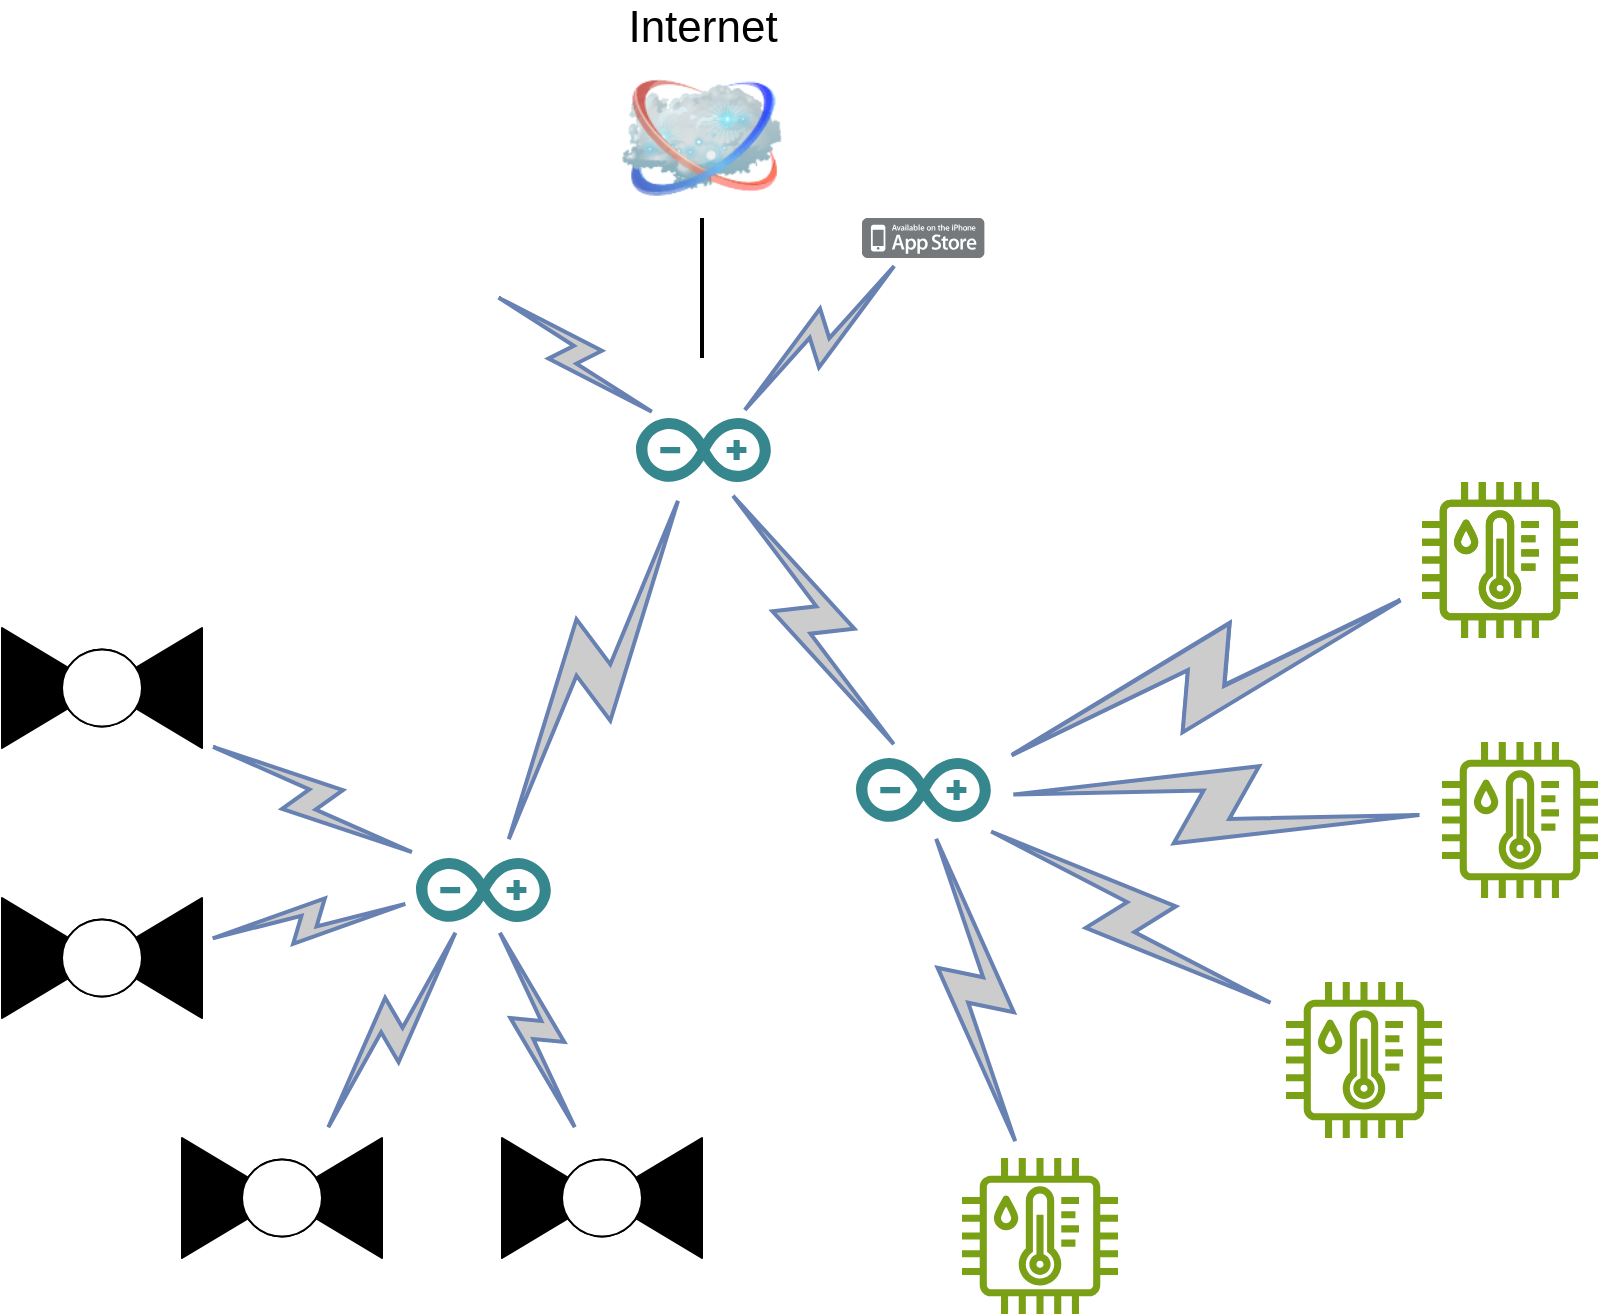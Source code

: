<mxfile version="24.6.4" type="github">
  <diagram name="Page-1" id="55a83fd1-7818-8e21-69c5-c3457e3827bb">
    <mxGraphModel dx="2074" dy="1132" grid="1" gridSize="10" guides="1" tooltips="1" connect="1" arrows="1" fold="1" page="1" pageScale="1" pageWidth="1100" pageHeight="850" background="none" math="0" shadow="0">
      <root>
        <mxCell id="0" />
        <mxCell id="1" parent="0" />
        <mxCell id="69ecfefc5c41e42c-2" value="Internet" style="image;html=1;labelBackgroundColor=#ffffff;image=img/lib/clip_art/networking/Cloud_128x128.png;rounded=1;shadow=0;comic=0;strokeWidth=2;fontSize=22;labelPosition=center;verticalLabelPosition=top;align=center;verticalAlign=bottom;" parent="1" vertex="1">
          <mxGeometry x="470" y="140" width="80" height="80" as="geometry" />
        </mxCell>
        <mxCell id="69ecfefc5c41e42c-19" style="edgeStyle=none;rounded=0;html=1;labelBackgroundColor=none;endArrow=none;strokeWidth=2;fontFamily=Verdana;fontSize=22" parent="1" target="69ecfefc5c41e42c-2" edge="1">
          <mxGeometry relative="1" as="geometry">
            <mxPoint x="510" y="290" as="sourcePoint" />
          </mxGeometry>
        </mxCell>
        <mxCell id="69ecfefc5c41e42c-13" value="" style="html=1;fillColor=#CCCCCC;strokeColor=#6881B3;gradientColor=none;gradientDirection=north;strokeWidth=2;shape=mxgraph.networks.comm_link_edge;html=1;labelBackgroundColor=none;endArrow=none;fontFamily=Verdana;fontSize=22;fontColor=#000000;" parent="1" source="Iyt7lewTMl7ZF7CY6FgI-2" target="Iyt7lewTMl7ZF7CY6FgI-1" edge="1">
          <mxGeometry width="100" height="100" relative="1" as="geometry">
            <mxPoint x="274.49" y="740" as="sourcePoint" />
            <mxPoint x="375.51" y="575" as="targetPoint" />
          </mxGeometry>
        </mxCell>
        <mxCell id="69ecfefc5c41e42c-14" value="" style="html=1;fillColor=#CCCCCC;strokeColor=#6881B3;gradientColor=none;gradientDirection=north;strokeWidth=2;shape=mxgraph.networks.comm_link_edge;html=1;labelBackgroundColor=none;endArrow=none;fontFamily=Verdana;fontSize=22;fontColor=#000000;" parent="1" source="Iyt7lewTMl7ZF7CY6FgI-3" target="Iyt7lewTMl7ZF7CY6FgI-1" edge="1">
          <mxGeometry width="100" height="100" relative="1" as="geometry">
            <mxPoint x="424.894" y="730" as="sourcePoint" />
            <mxPoint x="405.106" y="575" as="targetPoint" />
          </mxGeometry>
        </mxCell>
        <mxCell id="69ecfefc5c41e42c-15" value="" style="html=1;fillColor=#CCCCCC;strokeColor=#6881B3;gradientColor=none;gradientDirection=north;strokeWidth=2;shape=mxgraph.networks.comm_link_edge;html=1;labelBackgroundColor=none;endArrow=none;fontFamily=Verdana;fontSize=22;fontColor=#000000;" parent="1" source="Iyt7lewTMl7ZF7CY6FgI-4" target="Iyt7lewTMl7ZF7CY6FgI-1" edge="1">
          <mxGeometry width="100" height="100" relative="1" as="geometry">
            <mxPoint x="620" y="708.462" as="sourcePoint" />
            <mxPoint x="440" y="566.538" as="targetPoint" />
          </mxGeometry>
        </mxCell>
        <mxCell id="69ecfefc5c41e42c-16" value="" style="html=1;fillColor=#CCCCCC;strokeColor=#6881B3;gradientColor=none;gradientDirection=north;strokeWidth=2;shape=mxgraph.networks.comm_link_edge;html=1;labelBackgroundColor=none;endArrow=none;fontFamily=Verdana;fontSize=22;fontColor=#000000;" parent="1" source="Iyt7lewTMl7ZF7CY6FgI-5" target="Iyt7lewTMl7ZF7CY6FgI-1" edge="1">
          <mxGeometry width="100" height="100" relative="1" as="geometry">
            <mxPoint x="690" y="609.697" as="sourcePoint" />
            <mxPoint x="440" y="545.303" as="targetPoint" />
          </mxGeometry>
        </mxCell>
        <mxCell id="Iyt7lewTMl7ZF7CY6FgI-1" value="" style="dashed=0;outlineConnect=0;html=1;align=center;labelPosition=center;verticalLabelPosition=bottom;verticalAlign=top;shape=mxgraph.weblogos.arduino;fillColor=#36868D;strokeColor=none" vertex="1" parent="1">
          <mxGeometry x="367" y="540" width="67.4" height="32" as="geometry" />
        </mxCell>
        <mxCell id="Iyt7lewTMl7ZF7CY6FgI-2" value="" style="verticalLabelPosition=bottom;align=center;html=1;verticalAlign=top;pointerEvents=1;dashed=0;shape=mxgraph.pid2valves.valve;valveType=ball;defState=closed" vertex="1" parent="1">
          <mxGeometry x="160" y="425" width="100" height="60" as="geometry" />
        </mxCell>
        <mxCell id="Iyt7lewTMl7ZF7CY6FgI-3" value="" style="verticalLabelPosition=bottom;align=center;html=1;verticalAlign=top;pointerEvents=1;dashed=0;shape=mxgraph.pid2valves.valve;valveType=ball;defState=closed" vertex="1" parent="1">
          <mxGeometry x="160" y="560" width="100" height="60" as="geometry" />
        </mxCell>
        <mxCell id="Iyt7lewTMl7ZF7CY6FgI-4" value="" style="verticalLabelPosition=bottom;align=center;html=1;verticalAlign=top;pointerEvents=1;dashed=0;shape=mxgraph.pid2valves.valve;valveType=ball;defState=closed" vertex="1" parent="1">
          <mxGeometry x="250" y="680" width="100" height="60" as="geometry" />
        </mxCell>
        <mxCell id="Iyt7lewTMl7ZF7CY6FgI-5" value="" style="verticalLabelPosition=bottom;align=center;html=1;verticalAlign=top;pointerEvents=1;dashed=0;shape=mxgraph.pid2valves.valve;valveType=ball;defState=closed" vertex="1" parent="1">
          <mxGeometry x="410" y="680" width="100" height="60" as="geometry" />
        </mxCell>
        <mxCell id="Iyt7lewTMl7ZF7CY6FgI-6" value="" style="dashed=0;outlineConnect=0;html=1;align=center;labelPosition=center;verticalLabelPosition=bottom;verticalAlign=top;shape=mxgraph.weblogos.arduino;fillColor=#36868D;strokeColor=none" vertex="1" parent="1">
          <mxGeometry x="477" y="320" width="67.4" height="32" as="geometry" />
        </mxCell>
        <mxCell id="Iyt7lewTMl7ZF7CY6FgI-7" value="" style="dashed=0;outlineConnect=0;html=1;align=center;labelPosition=center;verticalLabelPosition=bottom;verticalAlign=top;shape=mxgraph.weblogos.app_store_iphone;fillColor=#75797C;strokeColor=none" vertex="1" parent="1">
          <mxGeometry x="590" y="220" width="61.2" height="20" as="geometry" />
        </mxCell>
        <mxCell id="Iyt7lewTMl7ZF7CY6FgI-8" value="" style="html=1;fillColor=#CCCCCC;strokeColor=#6881B3;gradientColor=none;gradientDirection=north;strokeWidth=2;shape=mxgraph.networks.comm_link_edge;html=1;labelBackgroundColor=none;endArrow=none;fontFamily=Verdana;fontSize=22;fontColor=#000000;" edge="1" parent="1" source="Iyt7lewTMl7ZF7CY6FgI-7" target="Iyt7lewTMl7ZF7CY6FgI-6">
          <mxGeometry width="100" height="100" relative="1" as="geometry">
            <mxPoint x="680" y="320" as="sourcePoint" />
            <mxPoint x="430" y="255.606" as="targetPoint" />
          </mxGeometry>
        </mxCell>
        <mxCell id="Iyt7lewTMl7ZF7CY6FgI-9" value="" style="shape=image;html=1;verticalAlign=top;verticalLabelPosition=bottom;labelBackgroundColor=#ffffff;imageAspect=0;aspect=fixed;image=https://cdn2.iconfinder.com/data/icons/weather-color-2/500/weather-32-128.png" vertex="1" parent="1">
          <mxGeometry x="300" y="166" width="104" height="104" as="geometry" />
        </mxCell>
        <mxCell id="Iyt7lewTMl7ZF7CY6FgI-10" value="" style="html=1;fillColor=#CCCCCC;strokeColor=#6881B3;gradientColor=none;gradientDirection=north;strokeWidth=2;shape=mxgraph.networks.comm_link_edge;html=1;labelBackgroundColor=none;endArrow=none;fontFamily=Verdana;fontSize=22;fontColor=#000000;" edge="1" parent="1" source="Iyt7lewTMl7ZF7CY6FgI-9" target="Iyt7lewTMl7ZF7CY6FgI-6">
          <mxGeometry width="100" height="100" relative="1" as="geometry">
            <mxPoint x="350" y="330" as="sourcePoint" />
            <mxPoint x="267" y="410" as="targetPoint" />
          </mxGeometry>
        </mxCell>
        <mxCell id="Iyt7lewTMl7ZF7CY6FgI-11" value="" style="dashed=0;outlineConnect=0;html=1;align=center;labelPosition=center;verticalLabelPosition=bottom;verticalAlign=top;shape=mxgraph.weblogos.arduino;fillColor=#36868D;strokeColor=none" vertex="1" parent="1">
          <mxGeometry x="587" y="490" width="67.4" height="32" as="geometry" />
        </mxCell>
        <mxCell id="Iyt7lewTMl7ZF7CY6FgI-12" value="" style="html=1;fillColor=#CCCCCC;strokeColor=#6881B3;gradientColor=none;gradientDirection=north;strokeWidth=2;shape=mxgraph.networks.comm_link_edge;html=1;labelBackgroundColor=none;endArrow=none;fontFamily=Verdana;fontSize=22;fontColor=#000000;" edge="1" parent="1" source="Iyt7lewTMl7ZF7CY6FgI-20" target="Iyt7lewTMl7ZF7CY6FgI-11">
          <mxGeometry width="100" height="100" relative="1" as="geometry">
            <mxPoint x="810" y="640" as="sourcePoint" />
            <mxPoint x="624" y="390" as="targetPoint" />
          </mxGeometry>
        </mxCell>
        <mxCell id="Iyt7lewTMl7ZF7CY6FgI-14" value="" style="html=1;fillColor=#CCCCCC;strokeColor=#6881B3;gradientColor=none;gradientDirection=north;strokeWidth=2;shape=mxgraph.networks.comm_link_edge;html=1;labelBackgroundColor=none;endArrow=none;fontFamily=Verdana;fontSize=22;fontColor=#000000;" edge="1" parent="1" source="Iyt7lewTMl7ZF7CY6FgI-19" target="Iyt7lewTMl7ZF7CY6FgI-11">
          <mxGeometry width="100" height="100" relative="1" as="geometry">
            <mxPoint x="890" y="520" as="sourcePoint" />
            <mxPoint x="720" y="340" as="targetPoint" />
          </mxGeometry>
        </mxCell>
        <mxCell id="Iyt7lewTMl7ZF7CY6FgI-15" value="" style="html=1;fillColor=#CCCCCC;strokeColor=#6881B3;gradientColor=none;gradientDirection=north;strokeWidth=2;shape=mxgraph.networks.comm_link_edge;html=1;labelBackgroundColor=none;endArrow=none;fontFamily=Verdana;fontSize=22;fontColor=#000000;" edge="1" parent="1" source="Iyt7lewTMl7ZF7CY6FgI-18" target="Iyt7lewTMl7ZF7CY6FgI-11">
          <mxGeometry width="100" height="100" relative="1" as="geometry">
            <mxPoint x="870" y="384.68" as="sourcePoint" />
            <mxPoint x="654.4" y="484.999" as="targetPoint" />
          </mxGeometry>
        </mxCell>
        <mxCell id="Iyt7lewTMl7ZF7CY6FgI-16" value="" style="html=1;fillColor=#CCCCCC;strokeColor=#6881B3;gradientColor=none;gradientDirection=north;strokeWidth=2;shape=mxgraph.networks.comm_link_edge;html=1;labelBackgroundColor=none;endArrow=none;fontFamily=Verdana;fontSize=22;fontColor=#000000;" edge="1" parent="1" source="Iyt7lewTMl7ZF7CY6FgI-21" target="Iyt7lewTMl7ZF7CY6FgI-11">
          <mxGeometry width="100" height="100" relative="1" as="geometry">
            <mxPoint x="680" y="700" as="sourcePoint" />
            <mxPoint x="830" y="452" as="targetPoint" />
          </mxGeometry>
        </mxCell>
        <mxCell id="Iyt7lewTMl7ZF7CY6FgI-17" value="" style="sketch=0;outlineConnect=0;fontColor=#232F3E;gradientColor=none;fillColor=#7AA116;strokeColor=none;dashed=0;verticalLabelPosition=bottom;verticalAlign=top;align=center;html=1;fontSize=12;fontStyle=0;aspect=fixed;pointerEvents=1;shape=mxgraph.aws4.iot_thing_temperature_humidity_sensor;" vertex="1" parent="1">
          <mxGeometry x="870" y="352" width="78" height="78" as="geometry" />
        </mxCell>
        <mxCell id="Iyt7lewTMl7ZF7CY6FgI-18" value="" style="sketch=0;outlineConnect=0;fontColor=#232F3E;gradientColor=none;fillColor=#7AA116;strokeColor=none;dashed=0;verticalLabelPosition=bottom;verticalAlign=top;align=center;html=1;fontSize=12;fontStyle=0;aspect=fixed;pointerEvents=1;shape=mxgraph.aws4.iot_thing_temperature_humidity_sensor;" vertex="1" parent="1">
          <mxGeometry x="870" y="352" width="78" height="78" as="geometry" />
        </mxCell>
        <mxCell id="Iyt7lewTMl7ZF7CY6FgI-19" value="" style="sketch=0;outlineConnect=0;fontColor=#232F3E;gradientColor=none;fillColor=#7AA116;strokeColor=none;dashed=0;verticalLabelPosition=bottom;verticalAlign=top;align=center;html=1;fontSize=12;fontStyle=0;aspect=fixed;pointerEvents=1;shape=mxgraph.aws4.iot_thing_temperature_humidity_sensor;" vertex="1" parent="1">
          <mxGeometry x="880" y="482" width="78" height="78" as="geometry" />
        </mxCell>
        <mxCell id="Iyt7lewTMl7ZF7CY6FgI-20" value="" style="sketch=0;outlineConnect=0;fontColor=#232F3E;gradientColor=none;fillColor=#7AA116;strokeColor=none;dashed=0;verticalLabelPosition=bottom;verticalAlign=top;align=center;html=1;fontSize=12;fontStyle=0;aspect=fixed;pointerEvents=1;shape=mxgraph.aws4.iot_thing_temperature_humidity_sensor;" vertex="1" parent="1">
          <mxGeometry x="802" y="602" width="78" height="78" as="geometry" />
        </mxCell>
        <mxCell id="Iyt7lewTMl7ZF7CY6FgI-21" value="" style="sketch=0;outlineConnect=0;fontColor=#232F3E;gradientColor=none;fillColor=#7AA116;strokeColor=none;dashed=0;verticalLabelPosition=bottom;verticalAlign=top;align=center;html=1;fontSize=12;fontStyle=0;aspect=fixed;pointerEvents=1;shape=mxgraph.aws4.iot_thing_temperature_humidity_sensor;" vertex="1" parent="1">
          <mxGeometry x="640" y="690" width="78" height="78" as="geometry" />
        </mxCell>
        <mxCell id="Iyt7lewTMl7ZF7CY6FgI-22" value="" style="html=1;fillColor=#CCCCCC;strokeColor=#6881B3;gradientColor=none;gradientDirection=north;strokeWidth=2;shape=mxgraph.networks.comm_link_edge;html=1;labelBackgroundColor=none;endArrow=none;fontFamily=Verdana;fontSize=22;fontColor=#000000;" edge="1" parent="1">
          <mxGeometry width="100" height="100" relative="1" as="geometry">
            <mxPoint x="870" y="407" as="sourcePoint" />
            <mxPoint x="654" y="493" as="targetPoint" />
          </mxGeometry>
        </mxCell>
        <mxCell id="Iyt7lewTMl7ZF7CY6FgI-23" value="" style="html=1;fillColor=#CCCCCC;strokeColor=#6881B3;gradientColor=none;gradientDirection=north;strokeWidth=2;shape=mxgraph.networks.comm_link_edge;html=1;labelBackgroundColor=none;endArrow=none;fontFamily=Verdana;fontSize=22;fontColor=#000000;" edge="1" parent="1" source="Iyt7lewTMl7ZF7CY6FgI-6" target="Iyt7lewTMl7ZF7CY6FgI-1">
          <mxGeometry width="100" height="100" relative="1" as="geometry">
            <mxPoint x="636" y="412" as="sourcePoint" />
            <mxPoint x="420" y="498" as="targetPoint" />
          </mxGeometry>
        </mxCell>
        <mxCell id="Iyt7lewTMl7ZF7CY6FgI-24" value="" style="html=1;fillColor=#CCCCCC;strokeColor=#6881B3;gradientColor=none;gradientDirection=north;strokeWidth=2;shape=mxgraph.networks.comm_link_edge;html=1;labelBackgroundColor=none;endArrow=none;fontFamily=Verdana;fontSize=22;fontColor=#000000;" edge="1" parent="1" source="Iyt7lewTMl7ZF7CY6FgI-6" target="Iyt7lewTMl7ZF7CY6FgI-11">
          <mxGeometry width="100" height="100" relative="1" as="geometry">
            <mxPoint x="693" y="370" as="sourcePoint" />
            <mxPoint x="477" y="456" as="targetPoint" />
          </mxGeometry>
        </mxCell>
      </root>
    </mxGraphModel>
  </diagram>
</mxfile>
